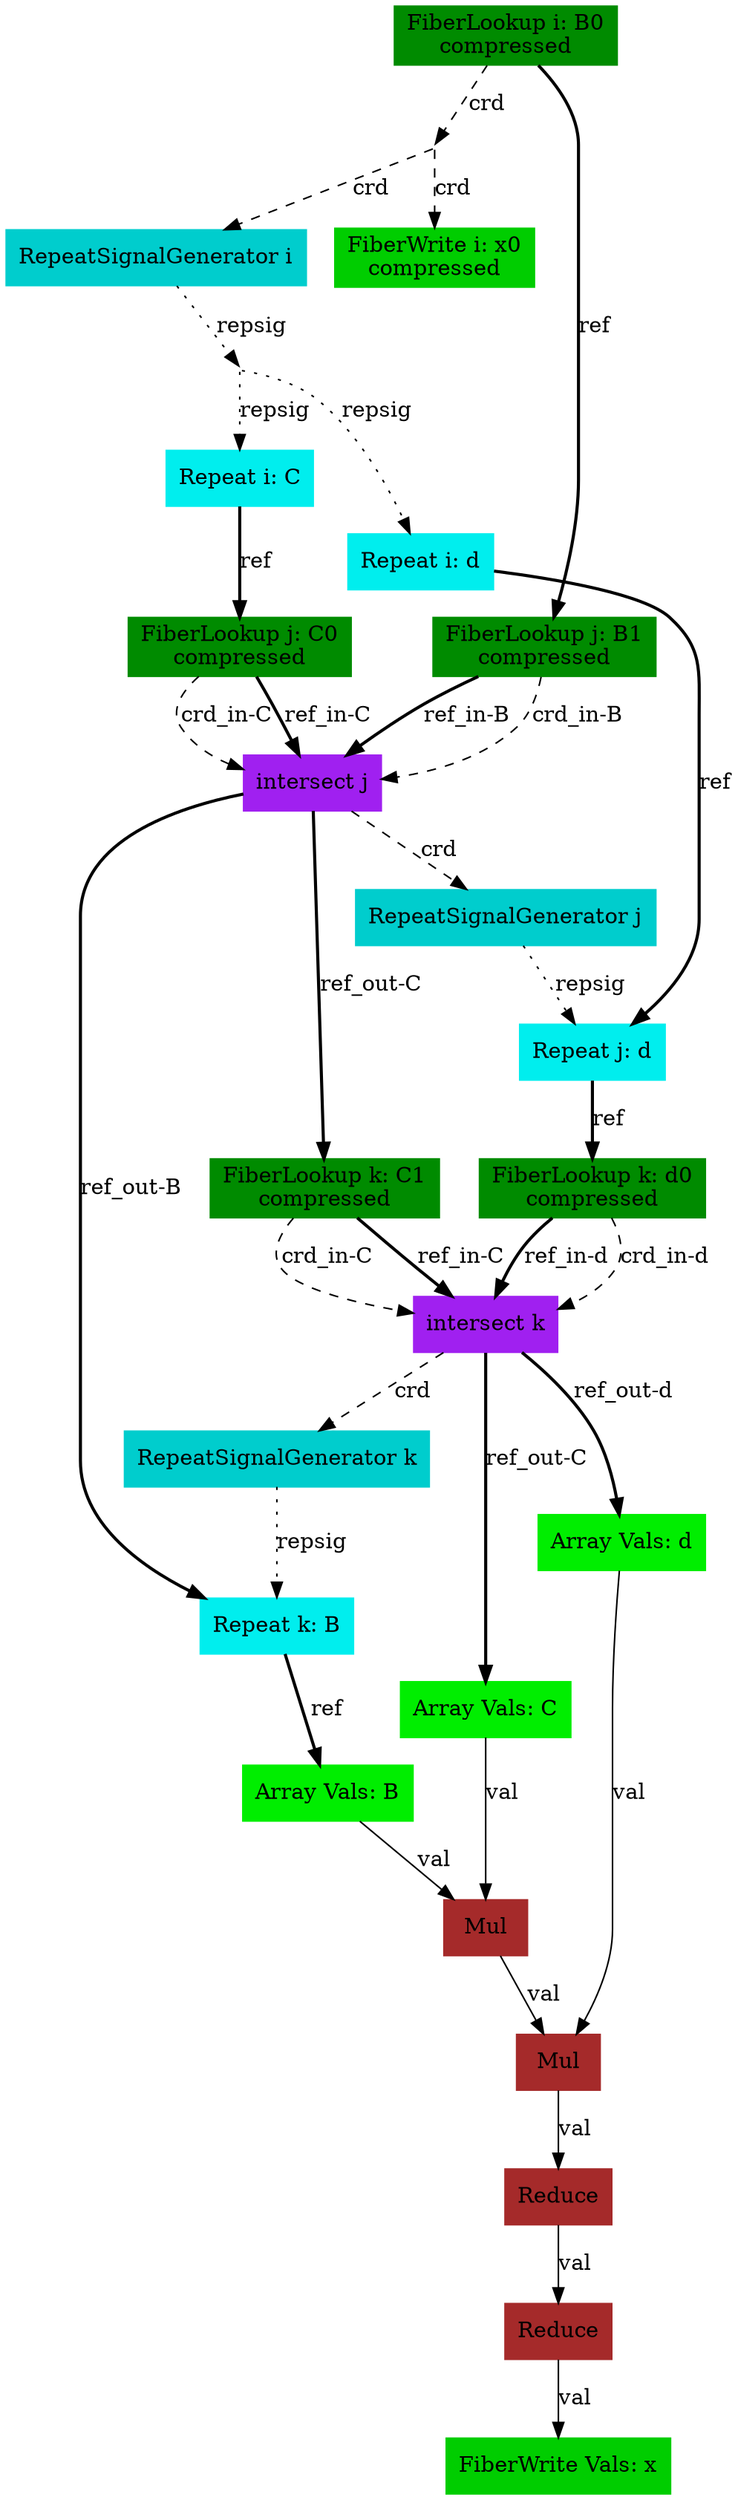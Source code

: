 digraph SAM {
    comment="x=s0,B=ss01,C=ss01,d=s0"
    24 [comment="type=fiberlookup,index=i,tensor=B,mode=0,format=compressed,src=true,root=true" label="FiberLookup i: B0\ncompressed" color=green4 shape=box style=filled type="fiberlookup" index="i" tensor="B" mode="0" format="compressed" src="true" root="true"]
    23 [comment="type=broadcast" shape=point style=invis type="broadcast"]
    1 [comment="type=fiberwrite,index=i,tensor=x,mode=0,format=compressed,segsize=2,crdsize=B0_dim,sink=true" label="FiberWrite i: x0\ncompressed" color=green3 shape=box style=filled type="fiberwrite" index="i" tensor="x" mode="0" format="compressed" segsize="2" crdsize="B0_dim" sink="true"]
    22 [comment="type=repsiggen,index=i" label="RepeatSignalGenerator i" color=cyan3 shape=box style=filled type="repsiggen" index="i"]
    21 [comment="type=broadcast" shape=point style=invis type="broadcast"]
    19 [comment="type=repeat,index=i,tensor=C,root=true" label="Repeat i: C" color=cyan2 shape=box style=filled type="repeat" index="i" tensor="C" root="true"]
    18 [comment="type=fiberlookup,index=j,tensor=C,mode=0,format=compressed,src=true,root=false" label="FiberLookup j: C0\ncompressed" color=green4 shape=box style=filled type="fiberlookup" index="j" tensor="C" mode="0" format="compressed" src="true" root="false"]
    16 [comment="type=intersect,index=j" label="intersect j" color=purple shape=box style=filled type="intersect" index="j"]
    15 [comment="type=repsiggen,index=j" label="RepeatSignalGenerator j" color=cyan3 shape=box style=filled type="repsiggen" index="j"]
    14 [comment="type=repeat,index=j,tensor=d,root=false" label="Repeat j: d" color=cyan2 shape=box style=filled type="repeat" index="j" tensor="d" root="false"]
    13 [comment="type=fiberlookup,index=k,tensor=d,mode=0,format=compressed,src=true,root=false" label="FiberLookup k: d0\ncompressed" color=green4 shape=box style=filled type="fiberlookup" index="k" tensor="d" mode="0" format="compressed" src="true" root="false"]
    11 [comment="type=intersect,index=k" label="intersect k" color=purple shape=box style=filled type="intersect" index="k"]
    10 [comment="type=repsiggen,index=k" label="RepeatSignalGenerator k" color=cyan3 shape=box style=filled type="repsiggen" index="k"]
    9 [comment="type=repeat,index=k,tensor=B,root=false" label="Repeat k: B" color=cyan2 shape=box style=filled type="repeat" index="k" tensor="B" root="false"]
    6 [comment="type=arrayvals,tensor=B" label="Array Vals: B" color=green2 shape=box style=filled type="arrayvals" tensor="B"]
    5 [comment="type=mul" label="Mul" color=brown shape=box style=filled type="mul"]
    4 [comment="type=mul" label="Mul" color=brown shape=box style=filled type="mul"]
    3 [comment="type=reduce" label="Reduce" color=brown shape=box style=filled type="reduce"]
    2 [comment="type=reduce" label="Reduce" color=brown shape=box style=filled type="reduce"]
    0 [comment="type=fiberwrite,mode=vals,tensor=x,size=1*B0_dim,sink=true" label="FiberWrite Vals: x" color=green3 shape=box style=filled type="fiberwrite" tensor="x" mode="vals" size="1*B0_dim" sink="true"]
    7 [comment="type=arrayvals,tensor=C" label="Array Vals: C" color=green2 shape=box style=filled type="arrayvals" tensor="C"]
    8 [comment="type=arrayvals,tensor=d" label="Array Vals: d" color=green2 shape=box style=filled type="arrayvals" tensor="d"]
    12 [comment="type=fiberlookup,index=k,tensor=C,mode=1,format=compressed,src=true,root=false" label="FiberLookup k: C1\ncompressed" color=green4 shape=box style=filled type="fiberlookup" index="k" tensor="C" mode="1" format="compressed" src="true" root="false"]
    20 [comment="type=repeat,index=i,tensor=d,root=true" label="Repeat i: d" color=cyan2 shape=box style=filled type="repeat" index="i" tensor="d" root="true"]
    17 [comment="type=fiberlookup,index=j,tensor=B,mode=1,format=compressed,src=true,root=false" label="FiberLookup j: B1\ncompressed" color=green4 shape=box style=filled type="fiberlookup" index="j" tensor="B" mode="1" format="compressed" src="true" root="false"]
    24 -> 23 [label="crd" style=dashed type="crd" comment=""]
    23 -> 1 [label="crd" style=dashed type="crd"]
    23 -> 22 [label="crd" style=dashed type="crd"]
    22 -> 21 [label="repsig" style=dotted type="repsig"]
    21 -> 19 [label="repsig" style=dotted type="repsig"]
    19 -> 18 [label="ref" style=bold type="ref"]
    18 -> 16 [label="crd_in-C" style=dashed type="crd" comment="in-C"]
    16 -> 15 [label="crd" style=dashed type="crd"]
    15 -> 14 [label="repsig" style=dotted type="repsig"]
    14 -> 13 [label="ref" style=bold type="ref"]
    13 -> 11 [label="crd_in-d" style=dashed type="crd" comment="in-d"]
    11 -> 10 [label="crd" style=dashed type="crd"]
    10 -> 9 [label="repsig" style=dotted type="repsig"]
    9 -> 6 [label="ref" style=bold type="ref"]
    6 -> 5 [label="val" type="val"]
    5 -> 4 [label="val" type="val"]
    4 -> 3 [label="val" type="val"]
    3 -> 2 [label="val" type="val"]
    2 -> 0 [label="val" type="val"]
    11 -> 7 [label="ref_out-C" style=bold type="ref" comment="out-C"]
    7 -> 5 [label="val" type="val"]
    11 -> 8 [label="ref_out-d" style=bold type="ref" comment="out-d"]
    8 -> 4 [label="val" type="val"]
    13 -> 11 [label="ref_in-d" style=bold type="ref" comment="in-d"]
    16 -> 9 [label="ref_out-B" style=bold type="ref" comment="out-B"]
    16 -> 12 [label="ref_out-C" style=bold type="ref" comment="out-C"]
    12 -> 11 [label="crd_in-C" style=dashed type="crd" comment="in-C"]
    12 -> 11 [label="ref_in-C" style=bold type="ref" comment="in-C"]
    18 -> 16 [label="ref_in-C" style=bold type="ref" comment="in-C"]
    21 -> 20 [label="repsig" style=dotted type="repsig"]
    20 -> 14 [label="ref" style=bold type="ref"]
    24 -> 17 [label="ref" style=bold type="ref" comment=""]
    17 -> 16 [label="crd_in-B" style=dashed type="crd" comment="in-B"]
    17 -> 16 [label="ref_in-B" style=bold type="ref" comment="in-B"]
}
